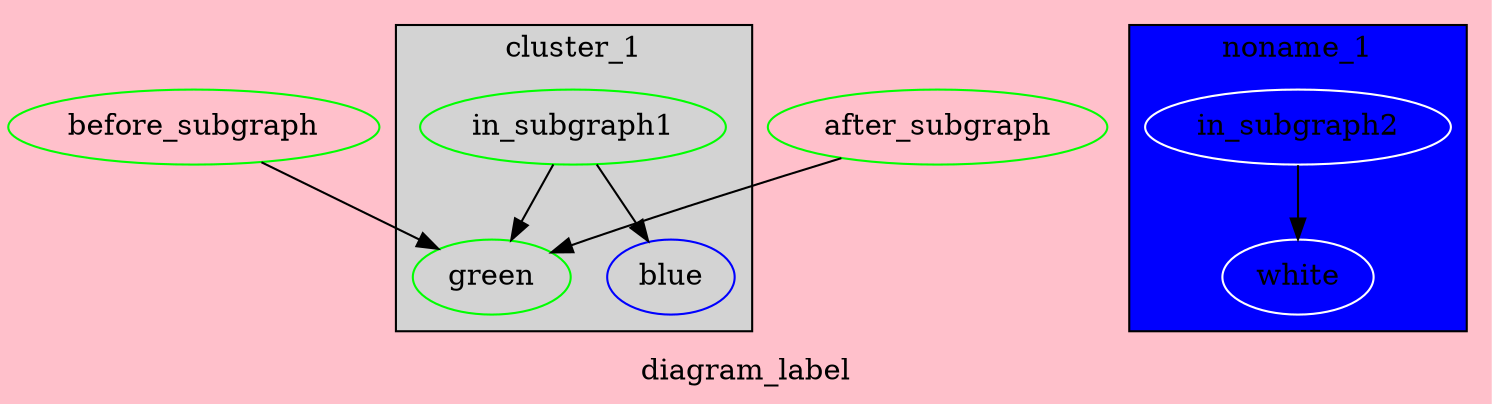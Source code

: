 digraph D {
  label="diagram_label";
  
  // should be override
  bgcolor=red;

  node [color=green];
  before_subgraph -> green

  subgraph cluster_1 {
    bgcolor=lightgrey;
    label="cluster_1";
  
    in_subgraph1 -> green
    
    node [color=blue];
    in_subgraph1 -> blue
  }

  after_subgraph -> green
  
  // should override bgcolor
  bgcolor=pink;
  
  // subgraph without ID
  subgraph cluster_2 {
    // will be ignored
    bgcolor=blue;
    label="noname_1";
    
    // will affect nodes
    node [color=white];
    
    in_subgraph2 -> white;
  }

}